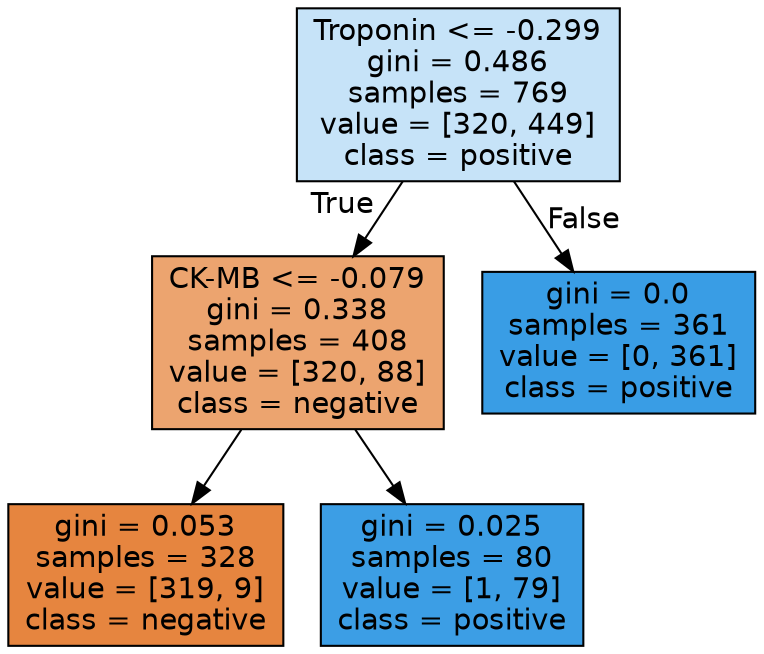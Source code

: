 digraph Tree {
node [shape=box, style="filled", color="black", fontname="helvetica"] ;
edge [fontname="helvetica"] ;
0 [label="Troponin <= -0.299\ngini = 0.486\nsamples = 769\nvalue = [320, 449]\nclass = positive", fillcolor="#c6e3f8"] ;
1 [label="CK-MB <= -0.079\ngini = 0.338\nsamples = 408\nvalue = [320, 88]\nclass = negative", fillcolor="#eca46f"] ;
0 -> 1 [labeldistance=2.5, labelangle=45, headlabel="True"] ;
2 [label="gini = 0.053\nsamples = 328\nvalue = [319, 9]\nclass = negative", fillcolor="#e6853f"] ;
1 -> 2 ;
3 [label="gini = 0.025\nsamples = 80\nvalue = [1, 79]\nclass = positive", fillcolor="#3c9ee5"] ;
1 -> 3 ;
4 [label="gini = 0.0\nsamples = 361\nvalue = [0, 361]\nclass = positive", fillcolor="#399de5"] ;
0 -> 4 [labeldistance=2.5, labelangle=-45, headlabel="False"] ;
}